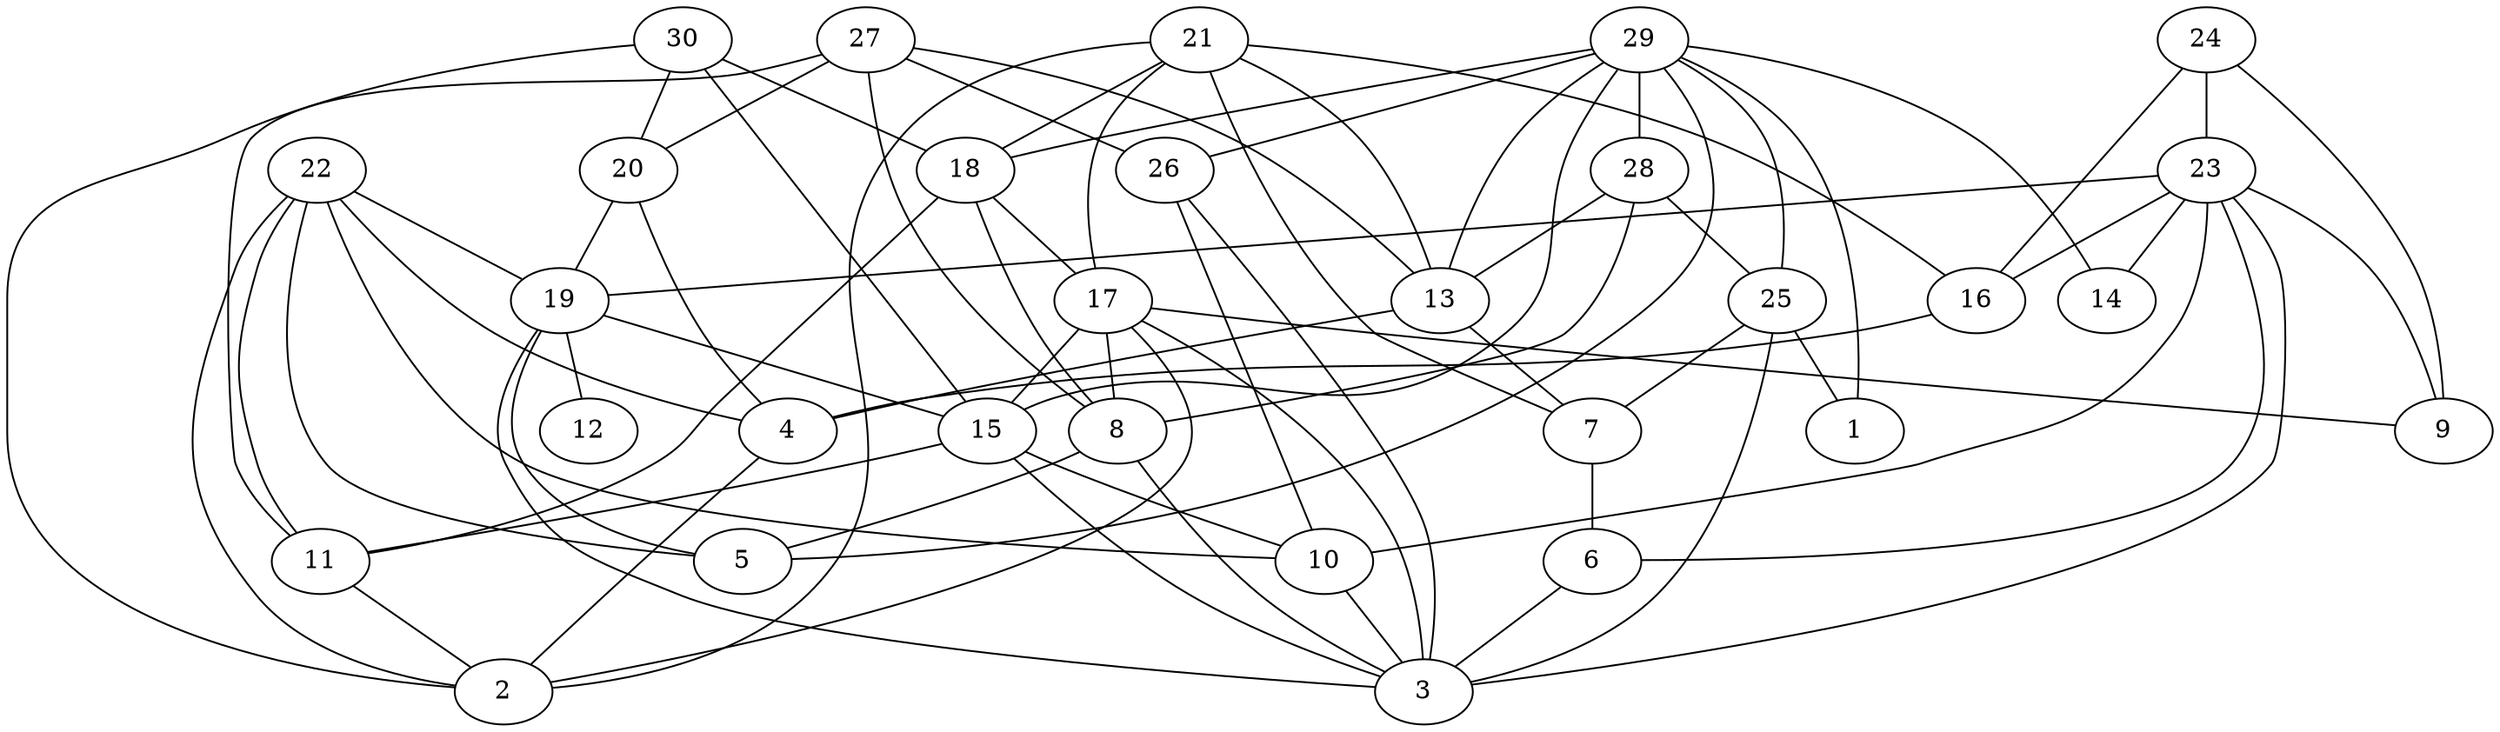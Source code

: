 graph {
25--1
29--1
4--2
11--2
17--2
21--2
22--2
30--2
6--3
8--3
10--3
15--3
17--3
19--3
23--3
25--3
26--3
13--4
16--4
20--4
22--4
8--5
19--5
22--5
29--5
7--6
23--6
13--7
21--7
25--7
17--8
18--8
27--8
28--8
17--9
23--9
24--9
15--10
22--10
23--10
26--10
15--11
18--11
22--11
27--11
19--12
21--13
27--13
28--13
29--13
23--14
29--14
17--15
19--15
29--15
30--15
21--16
23--16
24--16
18--17
21--17
21--18
29--18
30--18
20--19
22--19
23--19
27--20
30--20
24--23
28--25
29--25
27--26
29--26
29--28
}
